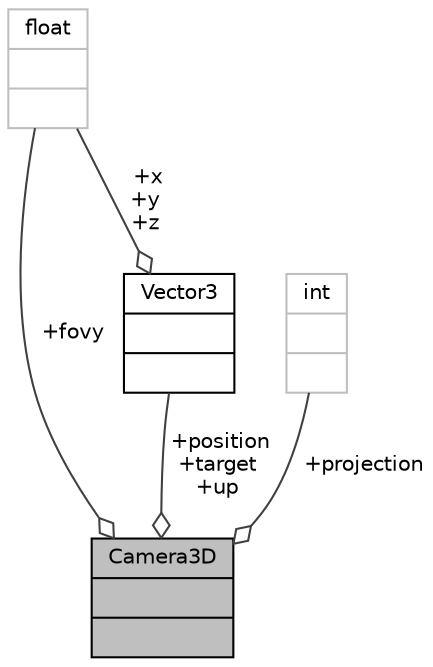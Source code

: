 digraph "Camera3D"
{
 // LATEX_PDF_SIZE
  edge [fontname="Helvetica",fontsize="10",labelfontname="Helvetica",labelfontsize="10"];
  node [fontname="Helvetica",fontsize="10",shape=record];
  Node1 [label="{Camera3D\n||}",height=0.2,width=0.4,color="black", fillcolor="grey75", style="filled", fontcolor="black",tooltip=" "];
  Node2 -> Node1 [color="grey25",fontsize="10",style="solid",label=" +fovy" ,arrowhead="odiamond",fontname="Helvetica"];
  Node2 [label="{float\n||}",height=0.2,width=0.4,color="grey75", fillcolor="white", style="filled",tooltip=" "];
  Node3 -> Node1 [color="grey25",fontsize="10",style="solid",label=" +projection" ,arrowhead="odiamond",fontname="Helvetica"];
  Node3 [label="{int\n||}",height=0.2,width=0.4,color="grey75", fillcolor="white", style="filled",tooltip=" "];
  Node4 -> Node1 [color="grey25",fontsize="10",style="solid",label=" +position\n+target\n+up" ,arrowhead="odiamond",fontname="Helvetica"];
  Node4 [label="{Vector3\n||}",height=0.2,width=0.4,color="black", fillcolor="white", style="filled",URL="$structVector3.html",tooltip=" "];
  Node2 -> Node4 [color="grey25",fontsize="10",style="solid",label=" +x\n+y\n+z" ,arrowhead="odiamond",fontname="Helvetica"];
}
